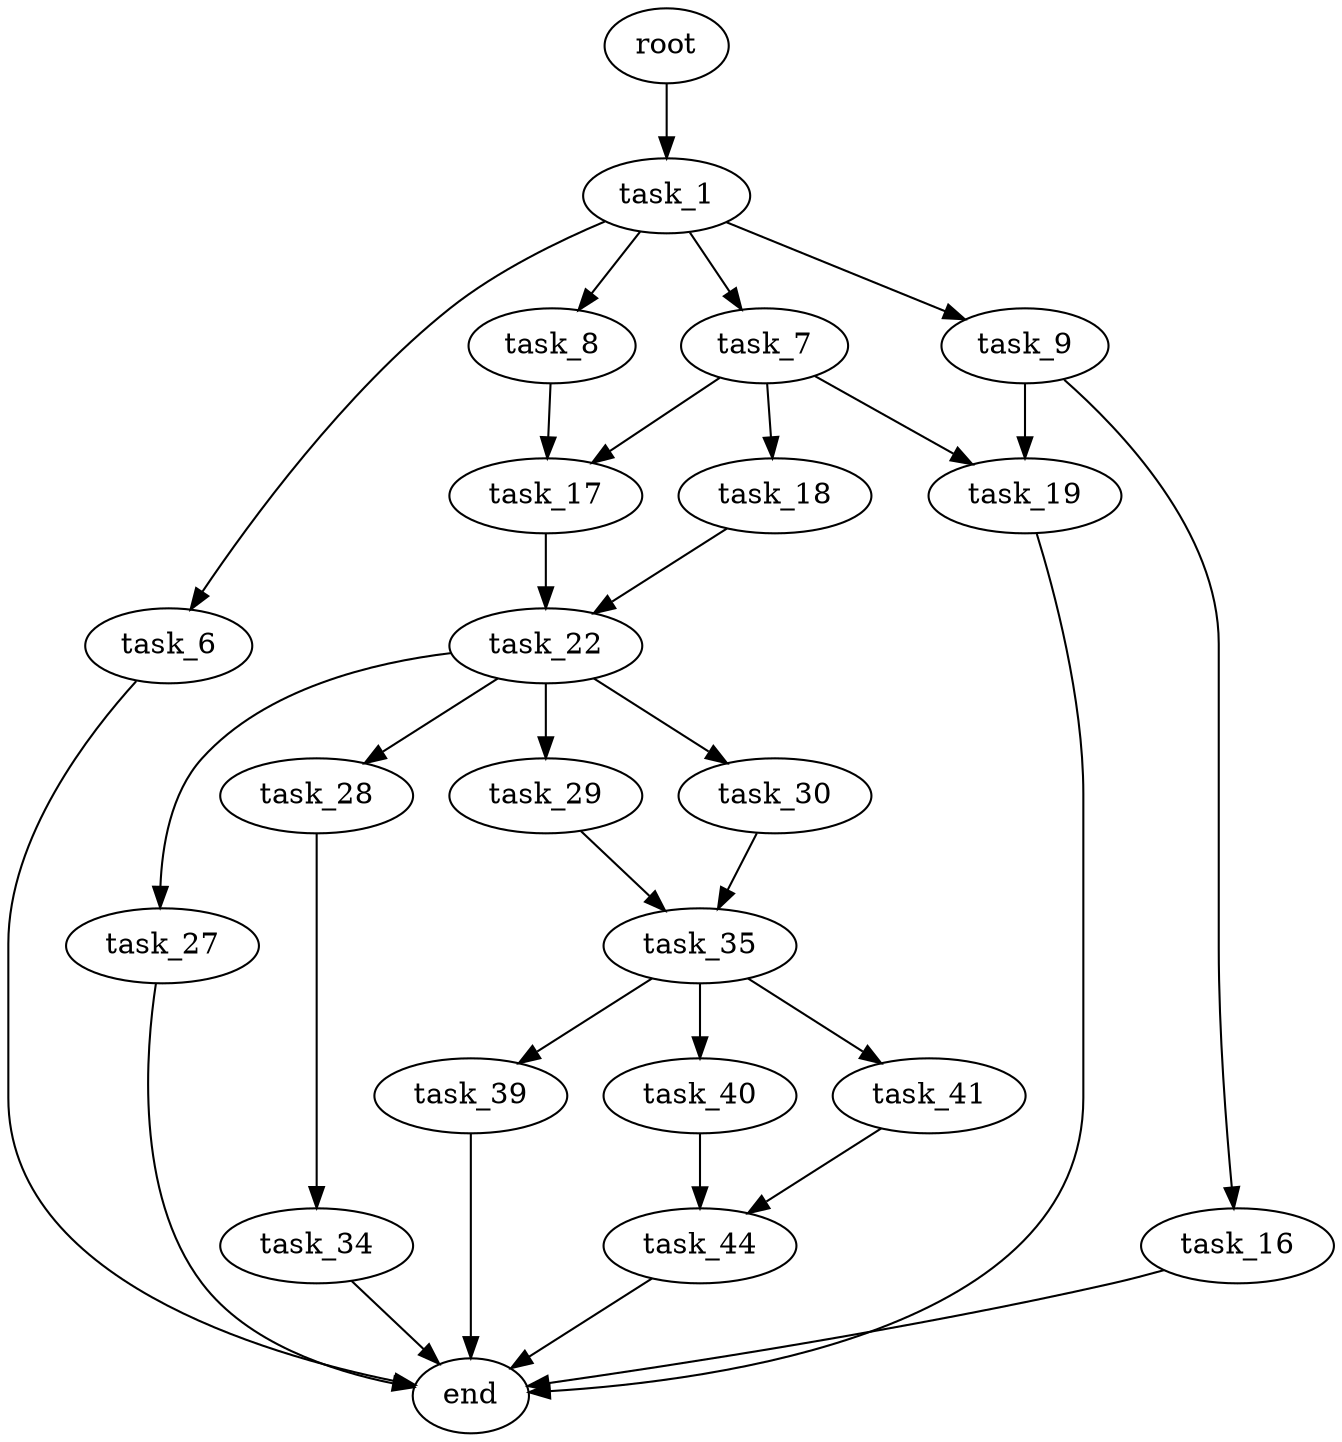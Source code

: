 digraph G {
  root [size="0.000000"];
  task_1 [size="5837294489.000000"];
  task_6 [size="4854988027.000000"];
  task_7 [size="68719476736.000000"];
  task_8 [size="56228589789.000000"];
  task_9 [size="549755813888.000000"];
  end [size="0.000000"];
  task_17 [size="8589934592.000000"];
  task_18 [size="28991029248.000000"];
  task_19 [size="19158480622.000000"];
  task_16 [size="68719476736.000000"];
  task_22 [size="33483564697.000000"];
  task_27 [size="76937848876.000000"];
  task_28 [size="1196292499.000000"];
  task_29 [size="782757789696.000000"];
  task_30 [size="28991029248.000000"];
  task_34 [size="16977485984.000000"];
  task_35 [size="814171748580.000000"];
  task_39 [size="7080250657.000000"];
  task_40 [size="488742795652.000000"];
  task_41 [size="614761688736.000000"];
  task_44 [size="3767893692.000000"];

  root -> task_1 [size="1.000000"];
  task_1 -> task_6 [size="209715200.000000"];
  task_1 -> task_7 [size="209715200.000000"];
  task_1 -> task_8 [size="209715200.000000"];
  task_1 -> task_9 [size="209715200.000000"];
  task_6 -> end [size="1.000000"];
  task_7 -> task_17 [size="134217728.000000"];
  task_7 -> task_18 [size="134217728.000000"];
  task_7 -> task_19 [size="134217728.000000"];
  task_8 -> task_17 [size="75497472.000000"];
  task_9 -> task_16 [size="536870912.000000"];
  task_9 -> task_19 [size="536870912.000000"];
  task_17 -> task_22 [size="33554432.000000"];
  task_18 -> task_22 [size="75497472.000000"];
  task_19 -> end [size="1.000000"];
  task_16 -> end [size="1.000000"];
  task_22 -> task_27 [size="838860800.000000"];
  task_22 -> task_28 [size="838860800.000000"];
  task_22 -> task_29 [size="838860800.000000"];
  task_22 -> task_30 [size="838860800.000000"];
  task_27 -> end [size="1.000000"];
  task_28 -> task_34 [size="75497472.000000"];
  task_29 -> task_35 [size="679477248.000000"];
  task_30 -> task_35 [size="75497472.000000"];
  task_34 -> end [size="1.000000"];
  task_35 -> task_39 [size="679477248.000000"];
  task_35 -> task_40 [size="679477248.000000"];
  task_35 -> task_41 [size="679477248.000000"];
  task_39 -> end [size="1.000000"];
  task_40 -> task_44 [size="411041792.000000"];
  task_41 -> task_44 [size="536870912.000000"];
  task_44 -> end [size="1.000000"];
}
